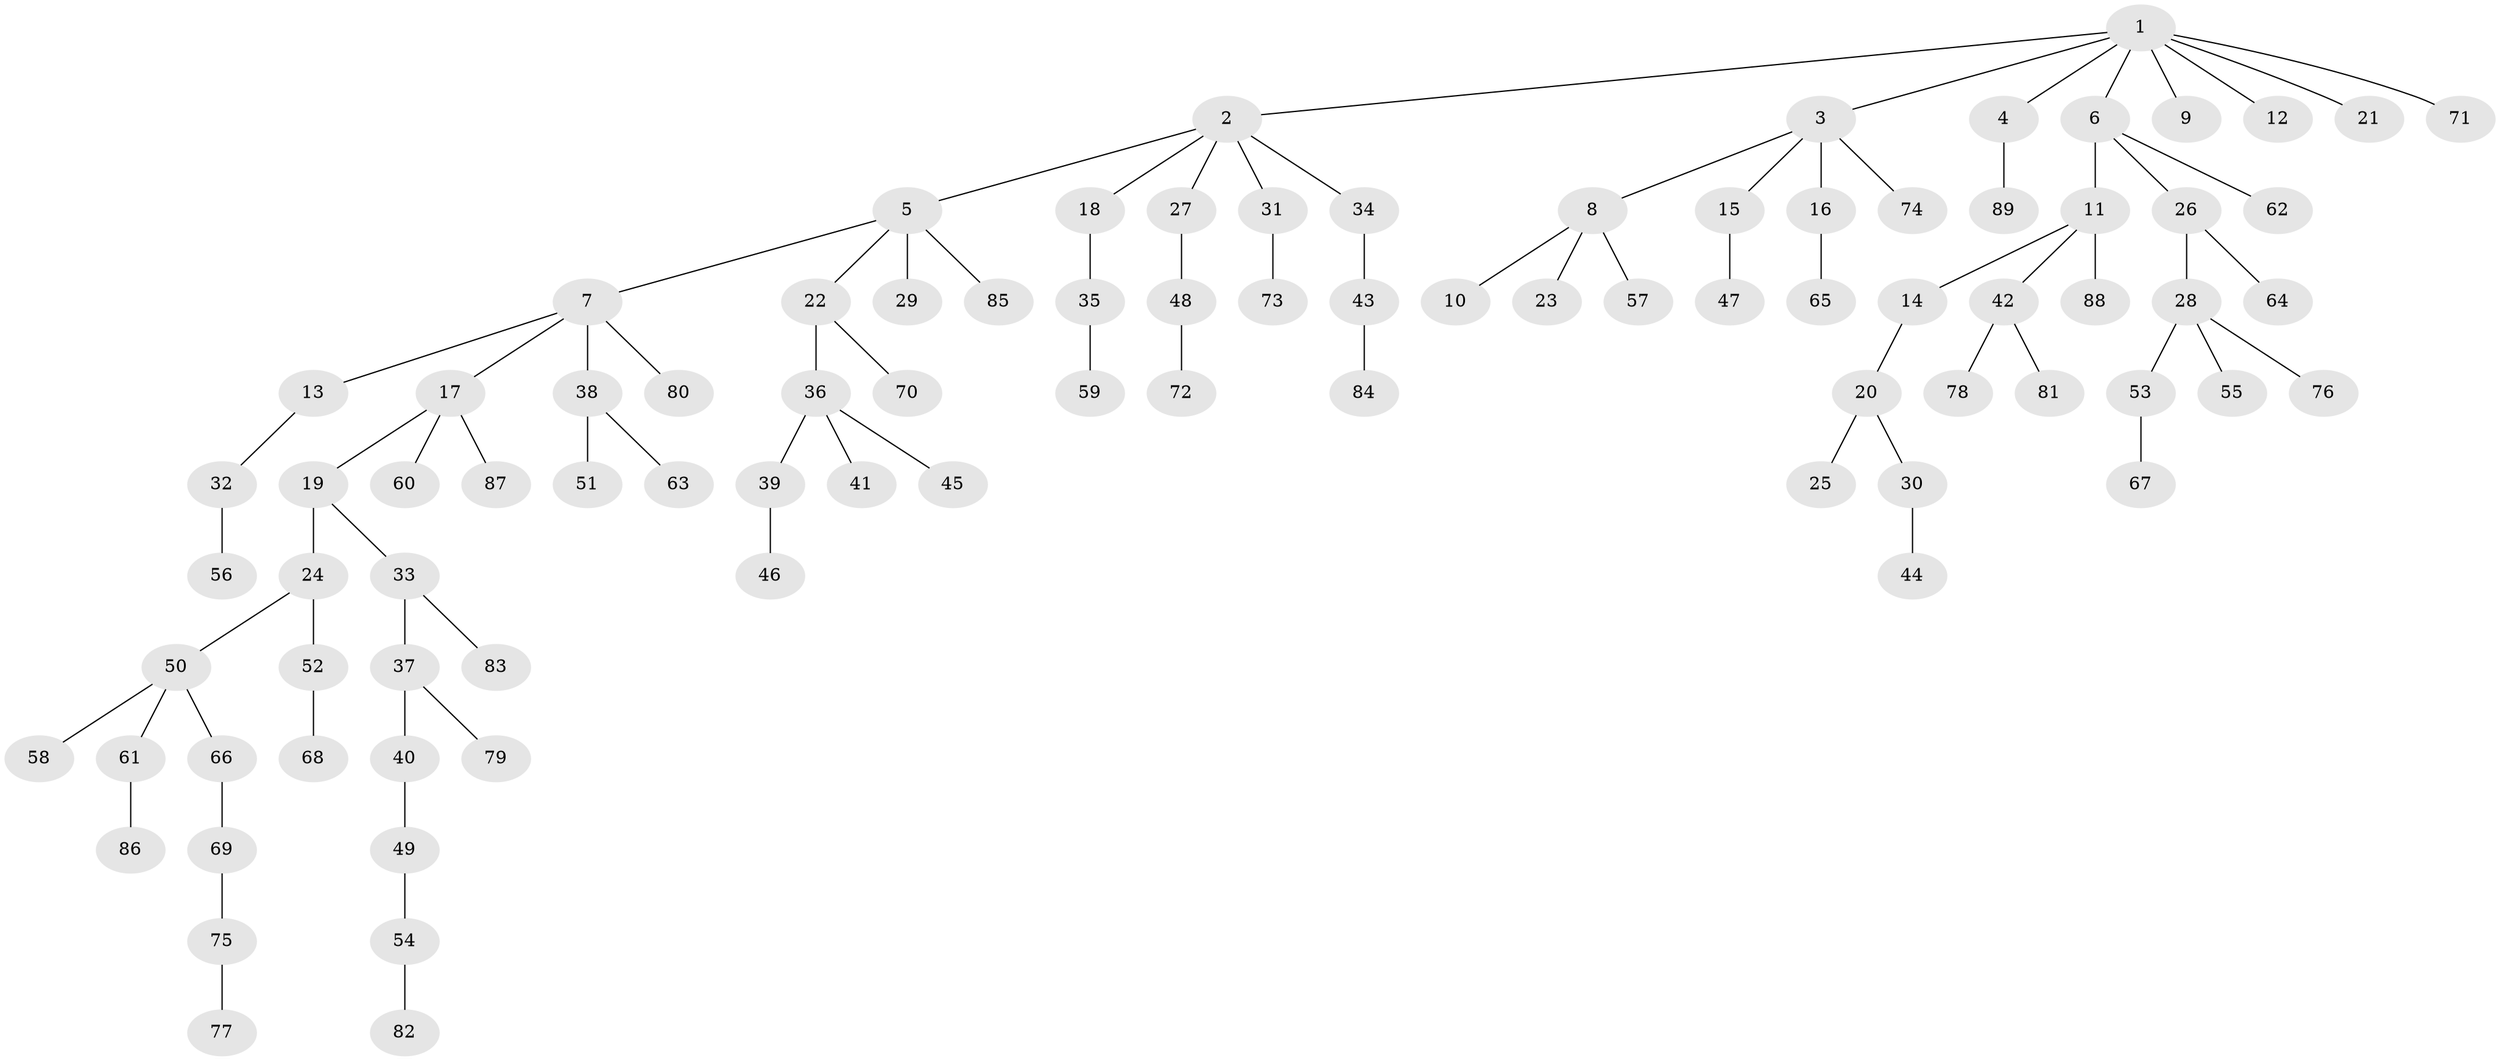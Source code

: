 // Generated by graph-tools (version 1.1) at 2025/37/03/09/25 02:37:03]
// undirected, 89 vertices, 88 edges
graph export_dot {
graph [start="1"]
  node [color=gray90,style=filled];
  1;
  2;
  3;
  4;
  5;
  6;
  7;
  8;
  9;
  10;
  11;
  12;
  13;
  14;
  15;
  16;
  17;
  18;
  19;
  20;
  21;
  22;
  23;
  24;
  25;
  26;
  27;
  28;
  29;
  30;
  31;
  32;
  33;
  34;
  35;
  36;
  37;
  38;
  39;
  40;
  41;
  42;
  43;
  44;
  45;
  46;
  47;
  48;
  49;
  50;
  51;
  52;
  53;
  54;
  55;
  56;
  57;
  58;
  59;
  60;
  61;
  62;
  63;
  64;
  65;
  66;
  67;
  68;
  69;
  70;
  71;
  72;
  73;
  74;
  75;
  76;
  77;
  78;
  79;
  80;
  81;
  82;
  83;
  84;
  85;
  86;
  87;
  88;
  89;
  1 -- 2;
  1 -- 3;
  1 -- 4;
  1 -- 6;
  1 -- 9;
  1 -- 12;
  1 -- 21;
  1 -- 71;
  2 -- 5;
  2 -- 18;
  2 -- 27;
  2 -- 31;
  2 -- 34;
  3 -- 8;
  3 -- 15;
  3 -- 16;
  3 -- 74;
  4 -- 89;
  5 -- 7;
  5 -- 22;
  5 -- 29;
  5 -- 85;
  6 -- 11;
  6 -- 26;
  6 -- 62;
  7 -- 13;
  7 -- 17;
  7 -- 38;
  7 -- 80;
  8 -- 10;
  8 -- 23;
  8 -- 57;
  11 -- 14;
  11 -- 42;
  11 -- 88;
  13 -- 32;
  14 -- 20;
  15 -- 47;
  16 -- 65;
  17 -- 19;
  17 -- 60;
  17 -- 87;
  18 -- 35;
  19 -- 24;
  19 -- 33;
  20 -- 25;
  20 -- 30;
  22 -- 36;
  22 -- 70;
  24 -- 50;
  24 -- 52;
  26 -- 28;
  26 -- 64;
  27 -- 48;
  28 -- 53;
  28 -- 55;
  28 -- 76;
  30 -- 44;
  31 -- 73;
  32 -- 56;
  33 -- 37;
  33 -- 83;
  34 -- 43;
  35 -- 59;
  36 -- 39;
  36 -- 41;
  36 -- 45;
  37 -- 40;
  37 -- 79;
  38 -- 51;
  38 -- 63;
  39 -- 46;
  40 -- 49;
  42 -- 78;
  42 -- 81;
  43 -- 84;
  48 -- 72;
  49 -- 54;
  50 -- 58;
  50 -- 61;
  50 -- 66;
  52 -- 68;
  53 -- 67;
  54 -- 82;
  61 -- 86;
  66 -- 69;
  69 -- 75;
  75 -- 77;
}
